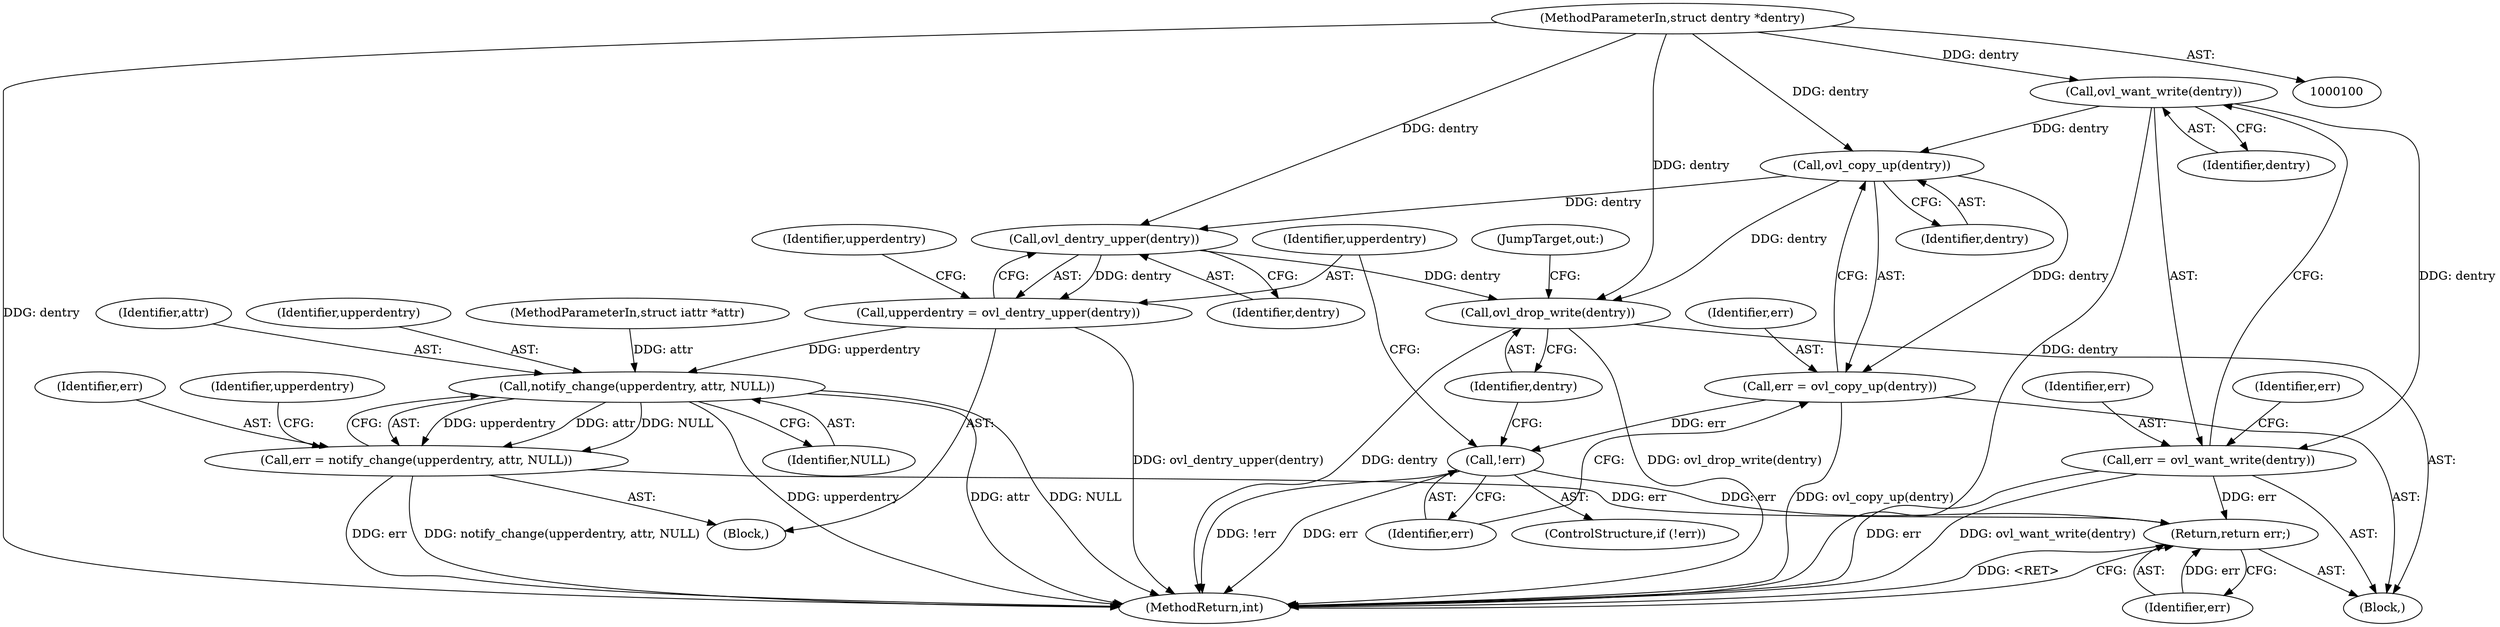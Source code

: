 digraph "0_linux_acff81ec2c79492b180fade3c2894425cd35a545@API" {
"1000108" [label="(Call,ovl_want_write(dentry))"];
"1000101" [label="(MethodParameterIn,struct dentry *dentry)"];
"1000106" [label="(Call,err = ovl_want_write(dentry))"];
"1000148" [label="(Return,return err;)"];
"1000115" [label="(Call,ovl_copy_up(dentry))"];
"1000113" [label="(Call,err = ovl_copy_up(dentry))"];
"1000118" [label="(Call,!err)"];
"1000123" [label="(Call,ovl_dentry_upper(dentry))"];
"1000121" [label="(Call,upperdentry = ovl_dentry_upper(dentry))"];
"1000134" [label="(Call,notify_change(upperdentry, attr, NULL))"];
"1000132" [label="(Call,err = notify_change(upperdentry, attr, NULL))"];
"1000145" [label="(Call,ovl_drop_write(dentry))"];
"1000109" [label="(Identifier,dentry)"];
"1000122" [label="(Identifier,upperdentry)"];
"1000150" [label="(MethodReturn,int)"];
"1000117" [label="(ControlStructure,if (!err))"];
"1000142" [label="(Identifier,upperdentry)"];
"1000116" [label="(Identifier,dentry)"];
"1000118" [label="(Call,!err)"];
"1000119" [label="(Identifier,err)"];
"1000136" [label="(Identifier,attr)"];
"1000133" [label="(Identifier,err)"];
"1000121" [label="(Call,upperdentry = ovl_dentry_upper(dentry))"];
"1000120" [label="(Block,)"];
"1000134" [label="(Call,notify_change(upperdentry, attr, NULL))"];
"1000103" [label="(Block,)"];
"1000102" [label="(MethodParameterIn,struct iattr *attr)"];
"1000111" [label="(Identifier,err)"];
"1000135" [label="(Identifier,upperdentry)"];
"1000114" [label="(Identifier,err)"];
"1000107" [label="(Identifier,err)"];
"1000137" [label="(Identifier,NULL)"];
"1000147" [label="(JumpTarget,out:)"];
"1000145" [label="(Call,ovl_drop_write(dentry))"];
"1000101" [label="(MethodParameterIn,struct dentry *dentry)"];
"1000113" [label="(Call,err = ovl_copy_up(dentry))"];
"1000123" [label="(Call,ovl_dentry_upper(dentry))"];
"1000108" [label="(Call,ovl_want_write(dentry))"];
"1000149" [label="(Identifier,err)"];
"1000106" [label="(Call,err = ovl_want_write(dentry))"];
"1000115" [label="(Call,ovl_copy_up(dentry))"];
"1000124" [label="(Identifier,dentry)"];
"1000129" [label="(Identifier,upperdentry)"];
"1000146" [label="(Identifier,dentry)"];
"1000148" [label="(Return,return err;)"];
"1000132" [label="(Call,err = notify_change(upperdentry, attr, NULL))"];
"1000108" -> "1000106"  [label="AST: "];
"1000108" -> "1000109"  [label="CFG: "];
"1000109" -> "1000108"  [label="AST: "];
"1000106" -> "1000108"  [label="CFG: "];
"1000108" -> "1000150"  [label="DDG: dentry"];
"1000108" -> "1000106"  [label="DDG: dentry"];
"1000101" -> "1000108"  [label="DDG: dentry"];
"1000108" -> "1000115"  [label="DDG: dentry"];
"1000101" -> "1000100"  [label="AST: "];
"1000101" -> "1000150"  [label="DDG: dentry"];
"1000101" -> "1000115"  [label="DDG: dentry"];
"1000101" -> "1000123"  [label="DDG: dentry"];
"1000101" -> "1000145"  [label="DDG: dentry"];
"1000106" -> "1000103"  [label="AST: "];
"1000107" -> "1000106"  [label="AST: "];
"1000111" -> "1000106"  [label="CFG: "];
"1000106" -> "1000150"  [label="DDG: ovl_want_write(dentry)"];
"1000106" -> "1000150"  [label="DDG: err"];
"1000106" -> "1000148"  [label="DDG: err"];
"1000148" -> "1000103"  [label="AST: "];
"1000148" -> "1000149"  [label="CFG: "];
"1000149" -> "1000148"  [label="AST: "];
"1000150" -> "1000148"  [label="CFG: "];
"1000148" -> "1000150"  [label="DDG: <RET>"];
"1000149" -> "1000148"  [label="DDG: err"];
"1000132" -> "1000148"  [label="DDG: err"];
"1000118" -> "1000148"  [label="DDG: err"];
"1000115" -> "1000113"  [label="AST: "];
"1000115" -> "1000116"  [label="CFG: "];
"1000116" -> "1000115"  [label="AST: "];
"1000113" -> "1000115"  [label="CFG: "];
"1000115" -> "1000113"  [label="DDG: dentry"];
"1000115" -> "1000123"  [label="DDG: dentry"];
"1000115" -> "1000145"  [label="DDG: dentry"];
"1000113" -> "1000103"  [label="AST: "];
"1000114" -> "1000113"  [label="AST: "];
"1000119" -> "1000113"  [label="CFG: "];
"1000113" -> "1000150"  [label="DDG: ovl_copy_up(dentry)"];
"1000113" -> "1000118"  [label="DDG: err"];
"1000118" -> "1000117"  [label="AST: "];
"1000118" -> "1000119"  [label="CFG: "];
"1000119" -> "1000118"  [label="AST: "];
"1000122" -> "1000118"  [label="CFG: "];
"1000146" -> "1000118"  [label="CFG: "];
"1000118" -> "1000150"  [label="DDG: !err"];
"1000118" -> "1000150"  [label="DDG: err"];
"1000123" -> "1000121"  [label="AST: "];
"1000123" -> "1000124"  [label="CFG: "];
"1000124" -> "1000123"  [label="AST: "];
"1000121" -> "1000123"  [label="CFG: "];
"1000123" -> "1000121"  [label="DDG: dentry"];
"1000123" -> "1000145"  [label="DDG: dentry"];
"1000121" -> "1000120"  [label="AST: "];
"1000122" -> "1000121"  [label="AST: "];
"1000129" -> "1000121"  [label="CFG: "];
"1000121" -> "1000150"  [label="DDG: ovl_dentry_upper(dentry)"];
"1000121" -> "1000134"  [label="DDG: upperdentry"];
"1000134" -> "1000132"  [label="AST: "];
"1000134" -> "1000137"  [label="CFG: "];
"1000135" -> "1000134"  [label="AST: "];
"1000136" -> "1000134"  [label="AST: "];
"1000137" -> "1000134"  [label="AST: "];
"1000132" -> "1000134"  [label="CFG: "];
"1000134" -> "1000150"  [label="DDG: upperdentry"];
"1000134" -> "1000150"  [label="DDG: attr"];
"1000134" -> "1000150"  [label="DDG: NULL"];
"1000134" -> "1000132"  [label="DDG: upperdentry"];
"1000134" -> "1000132"  [label="DDG: attr"];
"1000134" -> "1000132"  [label="DDG: NULL"];
"1000102" -> "1000134"  [label="DDG: attr"];
"1000132" -> "1000120"  [label="AST: "];
"1000133" -> "1000132"  [label="AST: "];
"1000142" -> "1000132"  [label="CFG: "];
"1000132" -> "1000150"  [label="DDG: notify_change(upperdentry, attr, NULL)"];
"1000132" -> "1000150"  [label="DDG: err"];
"1000145" -> "1000103"  [label="AST: "];
"1000145" -> "1000146"  [label="CFG: "];
"1000146" -> "1000145"  [label="AST: "];
"1000147" -> "1000145"  [label="CFG: "];
"1000145" -> "1000150"  [label="DDG: dentry"];
"1000145" -> "1000150"  [label="DDG: ovl_drop_write(dentry)"];
}

